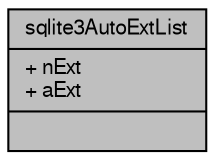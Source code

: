 digraph "sqlite3AutoExtList"
{
  edge [fontname="FreeSans",fontsize="10",labelfontname="FreeSans",labelfontsize="10"];
  node [fontname="FreeSans",fontsize="10",shape=record];
  Node1 [label="{sqlite3AutoExtList\n|+ nExt\l+ aExt\l|}",height=0.2,width=0.4,color="black", fillcolor="grey75", style="filled", fontcolor="black"];
}
